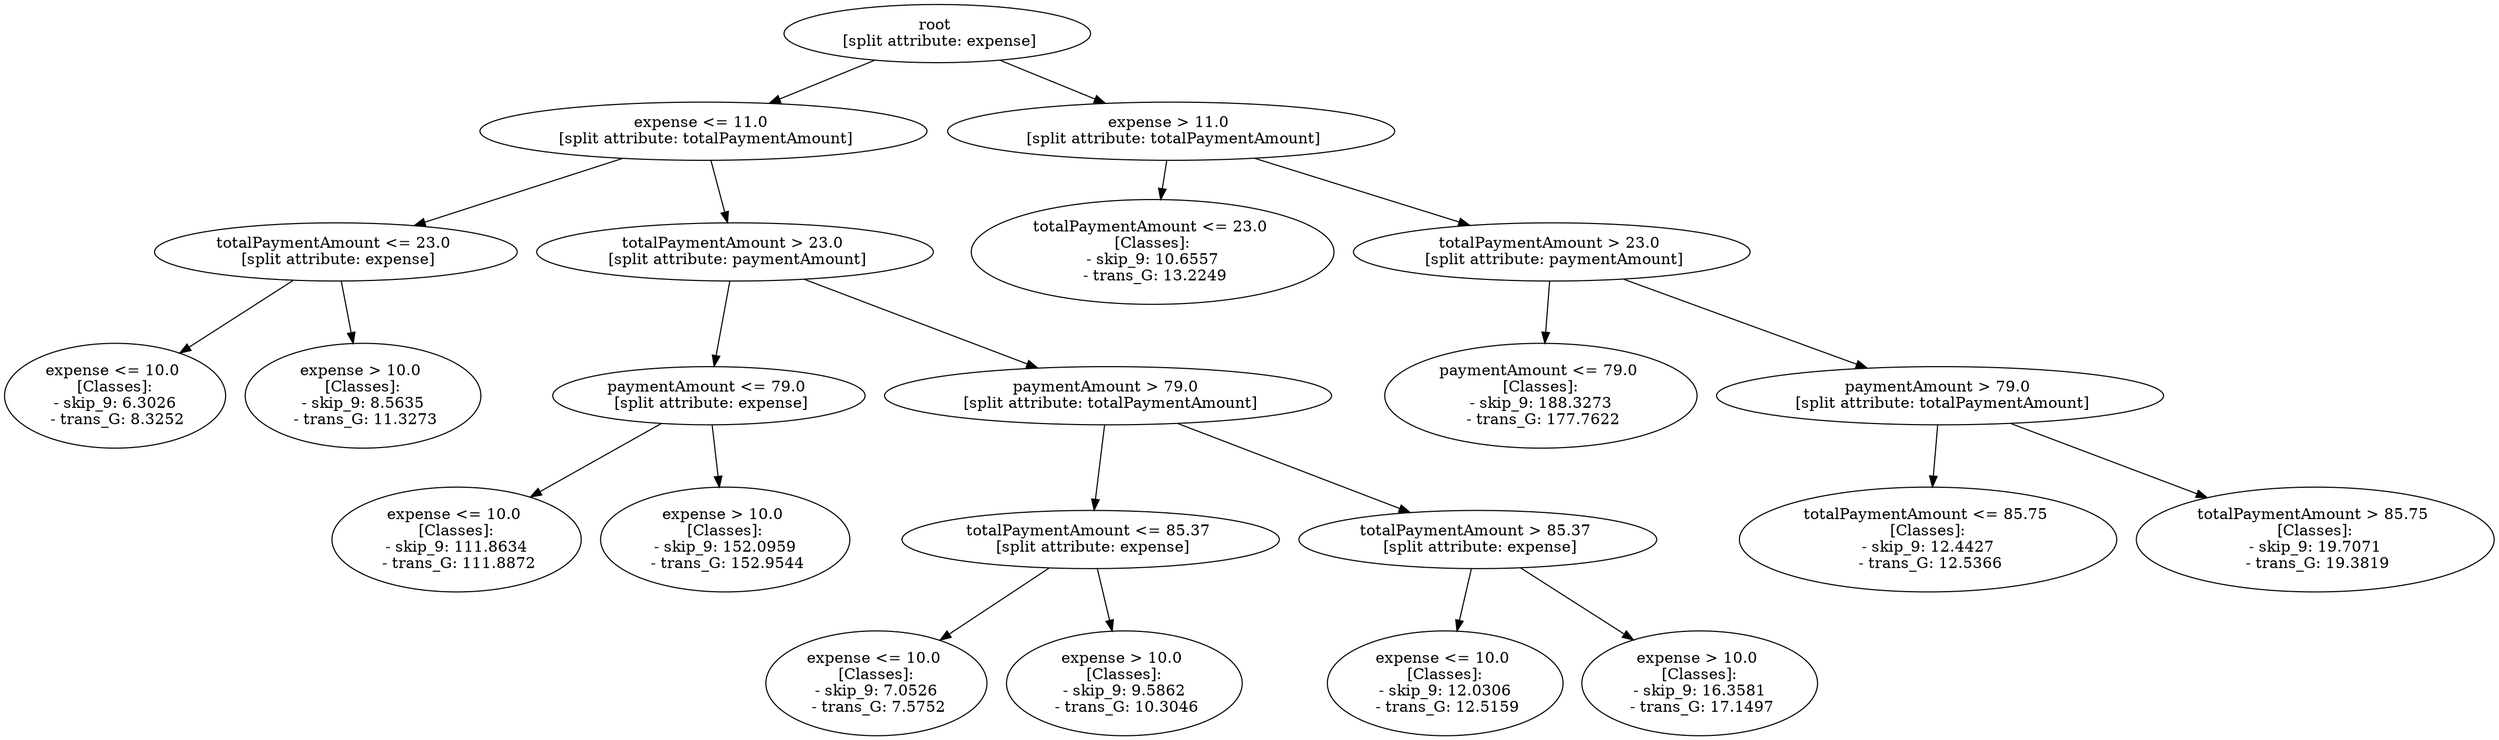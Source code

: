 // Road_Traffic_Fine_Management_Process-p_13-7
digraph "Road_Traffic_Fine_Management_Process-p_13-7" {
	"f5c4d9c4-6fb0-4f5c-96cc-337c8dfc95f0" [label="root 
 [split attribute: expense]"]
	"dc5d1b23-df88-4e83-83b4-062119ee602c" [label="expense <= 11.0 
 [split attribute: totalPaymentAmount]"]
	"f5c4d9c4-6fb0-4f5c-96cc-337c8dfc95f0" -> "dc5d1b23-df88-4e83-83b4-062119ee602c"
	"66a6fa90-c5ef-4c4e-853c-b8a1712bb66a" [label="totalPaymentAmount <= 23.0 
 [split attribute: expense]"]
	"dc5d1b23-df88-4e83-83b4-062119ee602c" -> "66a6fa90-c5ef-4c4e-853c-b8a1712bb66a"
	"7529da72-f9ce-47db-ba66-cf497f4a5f69" [label="expense <= 10.0 
 [Classes]: 
 - skip_9: 6.3026 
 - trans_G: 8.3252"]
	"66a6fa90-c5ef-4c4e-853c-b8a1712bb66a" -> "7529da72-f9ce-47db-ba66-cf497f4a5f69"
	"e343e599-5752-409a-980a-8d7bc069a1ae" [label="expense > 10.0 
 [Classes]: 
 - skip_9: 8.5635 
 - trans_G: 11.3273"]
	"66a6fa90-c5ef-4c4e-853c-b8a1712bb66a" -> "e343e599-5752-409a-980a-8d7bc069a1ae"
	"5c4583d2-01fb-4d46-a8f1-f80d102fa5b1" [label="totalPaymentAmount > 23.0 
 [split attribute: paymentAmount]"]
	"dc5d1b23-df88-4e83-83b4-062119ee602c" -> "5c4583d2-01fb-4d46-a8f1-f80d102fa5b1"
	"9f50d3d1-f207-492b-8ba1-16b5077dfd7f" [label="paymentAmount <= 79.0 
 [split attribute: expense]"]
	"5c4583d2-01fb-4d46-a8f1-f80d102fa5b1" -> "9f50d3d1-f207-492b-8ba1-16b5077dfd7f"
	"fd573711-2fdd-417b-bd93-5c95f8fe0ac4" [label="expense <= 10.0 
 [Classes]: 
 - skip_9: 111.8634 
 - trans_G: 111.8872"]
	"9f50d3d1-f207-492b-8ba1-16b5077dfd7f" -> "fd573711-2fdd-417b-bd93-5c95f8fe0ac4"
	"e5335f5b-4678-46d4-8cfb-7c31268f35d9" [label="expense > 10.0 
 [Classes]: 
 - skip_9: 152.0959 
 - trans_G: 152.9544"]
	"9f50d3d1-f207-492b-8ba1-16b5077dfd7f" -> "e5335f5b-4678-46d4-8cfb-7c31268f35d9"
	"fbed7713-eac4-4af0-bf30-10db8d4467f8" [label="paymentAmount > 79.0 
 [split attribute: totalPaymentAmount]"]
	"5c4583d2-01fb-4d46-a8f1-f80d102fa5b1" -> "fbed7713-eac4-4af0-bf30-10db8d4467f8"
	"3df6d1ef-8c7d-4e90-b227-cd23979c1b7c" [label="totalPaymentAmount <= 85.37 
 [split attribute: expense]"]
	"fbed7713-eac4-4af0-bf30-10db8d4467f8" -> "3df6d1ef-8c7d-4e90-b227-cd23979c1b7c"
	"1b1965e3-3f0b-4ee5-8194-24a8daf3bd98" [label="expense <= 10.0 
 [Classes]: 
 - skip_9: 7.0526 
 - trans_G: 7.5752"]
	"3df6d1ef-8c7d-4e90-b227-cd23979c1b7c" -> "1b1965e3-3f0b-4ee5-8194-24a8daf3bd98"
	"33d06bdc-929e-4a1f-8504-1de9b27247f8" [label="expense > 10.0 
 [Classes]: 
 - skip_9: 9.5862 
 - trans_G: 10.3046"]
	"3df6d1ef-8c7d-4e90-b227-cd23979c1b7c" -> "33d06bdc-929e-4a1f-8504-1de9b27247f8"
	"3fb1b72b-7423-4900-9fda-ef0d04e0300d" [label="totalPaymentAmount > 85.37 
 [split attribute: expense]"]
	"fbed7713-eac4-4af0-bf30-10db8d4467f8" -> "3fb1b72b-7423-4900-9fda-ef0d04e0300d"
	"7b7dc2fb-fe14-46bf-ad3b-2558f4c094e0" [label="expense <= 10.0 
 [Classes]: 
 - skip_9: 12.0306 
 - trans_G: 12.5159"]
	"3fb1b72b-7423-4900-9fda-ef0d04e0300d" -> "7b7dc2fb-fe14-46bf-ad3b-2558f4c094e0"
	"00e50378-4a01-4410-bcf3-1421b09da14b" [label="expense > 10.0 
 [Classes]: 
 - skip_9: 16.3581 
 - trans_G: 17.1497"]
	"3fb1b72b-7423-4900-9fda-ef0d04e0300d" -> "00e50378-4a01-4410-bcf3-1421b09da14b"
	"97790cbc-b1b3-4934-8405-6f80d521074b" [label="expense > 11.0 
 [split attribute: totalPaymentAmount]"]
	"f5c4d9c4-6fb0-4f5c-96cc-337c8dfc95f0" -> "97790cbc-b1b3-4934-8405-6f80d521074b"
	"1ffd96bc-0ccc-4310-b4a3-0e8620df5a94" [label="totalPaymentAmount <= 23.0 
 [Classes]: 
 - skip_9: 10.6557 
 - trans_G: 13.2249"]
	"97790cbc-b1b3-4934-8405-6f80d521074b" -> "1ffd96bc-0ccc-4310-b4a3-0e8620df5a94"
	"1379bf45-e721-493b-b87e-545eb5dc8154" [label="totalPaymentAmount > 23.0 
 [split attribute: paymentAmount]"]
	"97790cbc-b1b3-4934-8405-6f80d521074b" -> "1379bf45-e721-493b-b87e-545eb5dc8154"
	"da404a7d-8884-4a81-b331-ec594054509a" [label="paymentAmount <= 79.0 
 [Classes]: 
 - skip_9: 188.3273 
 - trans_G: 177.7622"]
	"1379bf45-e721-493b-b87e-545eb5dc8154" -> "da404a7d-8884-4a81-b331-ec594054509a"
	"0b603b47-a595-4654-a6fa-d858c7675421" [label="paymentAmount > 79.0 
 [split attribute: totalPaymentAmount]"]
	"1379bf45-e721-493b-b87e-545eb5dc8154" -> "0b603b47-a595-4654-a6fa-d858c7675421"
	"bc1324e0-649c-483a-b895-0ab28a85c3b5" [label="totalPaymentAmount <= 85.75 
 [Classes]: 
 - skip_9: 12.4427 
 - trans_G: 12.5366"]
	"0b603b47-a595-4654-a6fa-d858c7675421" -> "bc1324e0-649c-483a-b895-0ab28a85c3b5"
	"87649c74-4558-4a15-9425-ac1d1bec6600" [label="totalPaymentAmount > 85.75 
 [Classes]: 
 - skip_9: 19.7071 
 - trans_G: 19.3819"]
	"0b603b47-a595-4654-a6fa-d858c7675421" -> "87649c74-4558-4a15-9425-ac1d1bec6600"
}
